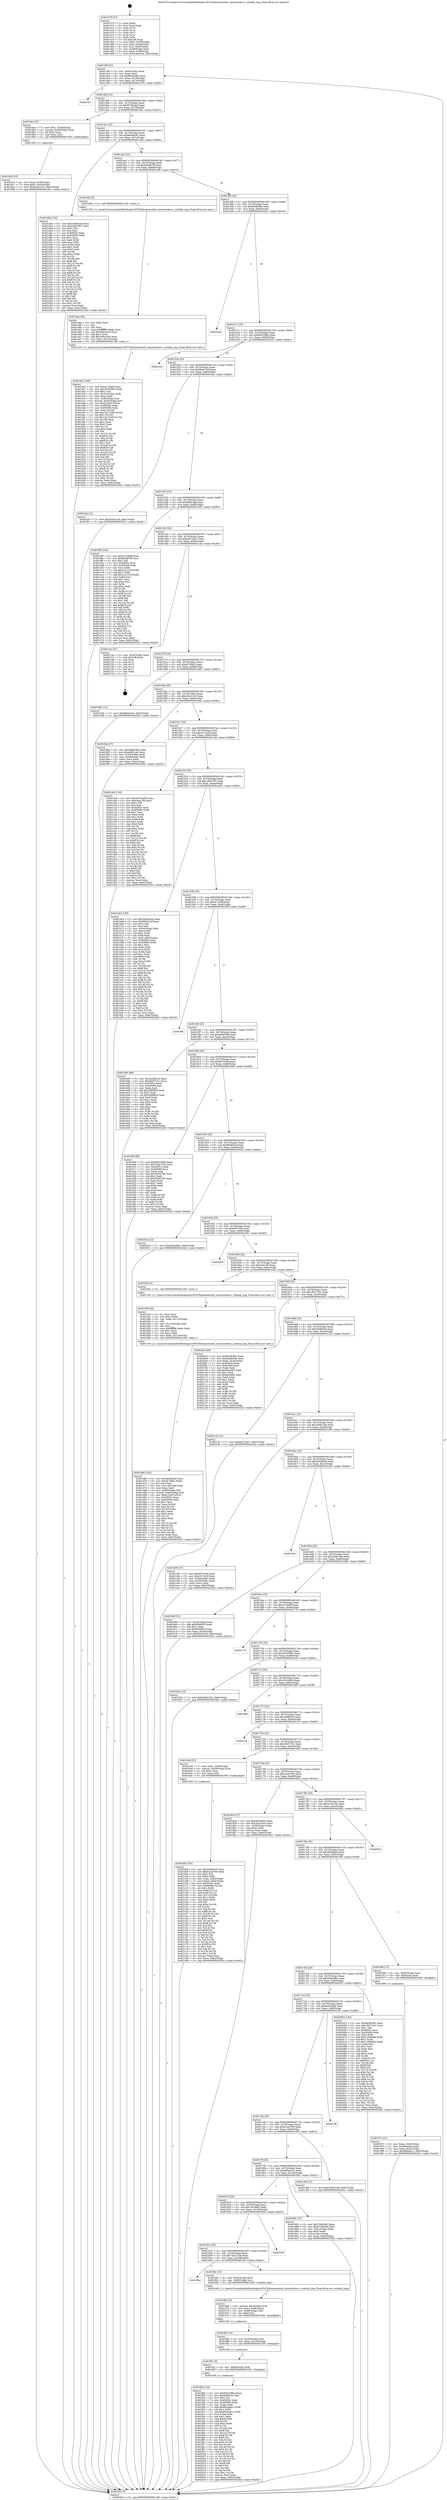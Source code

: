 digraph "0x401470" {
  label = "0x401470 (/mnt/c/Users/mathe/Desktop/tcc/POCII/binaries/extr_tmuxwindow.c_winlink_cmp_Final-ollvm.out::main(0))"
  labelloc = "t"
  node[shape=record]

  Entry [label="",width=0.3,height=0.3,shape=circle,fillcolor=black,style=filled]
  "0x40149f" [label="{
     0x40149f [23]\l
     | [instrs]\l
     &nbsp;&nbsp;0x40149f \<+3\>: mov -0x6c(%rbp),%eax\l
     &nbsp;&nbsp;0x4014a2 \<+2\>: mov %eax,%ecx\l
     &nbsp;&nbsp;0x4014a4 \<+6\>: sub $0x84e5298c,%ecx\l
     &nbsp;&nbsp;0x4014aa \<+3\>: mov %eax,-0x70(%rbp)\l
     &nbsp;&nbsp;0x4014ad \<+3\>: mov %ecx,-0x74(%rbp)\l
     &nbsp;&nbsp;0x4014b0 \<+6\>: je 0000000000402163 \<main+0xcf3\>\l
  }"]
  "0x402163" [label="{
     0x402163\l
  }", style=dashed]
  "0x4014b6" [label="{
     0x4014b6 [22]\l
     | [instrs]\l
     &nbsp;&nbsp;0x4014b6 \<+5\>: jmp 00000000004014bb \<main+0x4b\>\l
     &nbsp;&nbsp;0x4014bb \<+3\>: mov -0x70(%rbp),%eax\l
     &nbsp;&nbsp;0x4014be \<+5\>: sub $0x8738acbd,%eax\l
     &nbsp;&nbsp;0x4014c3 \<+3\>: mov %eax,-0x78(%rbp)\l
     &nbsp;&nbsp;0x4014c6 \<+6\>: je 00000000004019ac \<main+0x53c\>\l
  }"]
  Exit [label="",width=0.3,height=0.3,shape=circle,fillcolor=black,style=filled,peripheries=2]
  "0x4019ac" [label="{
     0x4019ac [23]\l
     | [instrs]\l
     &nbsp;&nbsp;0x4019ac \<+7\>: movl $0x1,-0x48(%rbp)\l
     &nbsp;&nbsp;0x4019b3 \<+4\>: movslq -0x48(%rbp),%rax\l
     &nbsp;&nbsp;0x4019b7 \<+4\>: shl $0x2,%rax\l
     &nbsp;&nbsp;0x4019bb \<+3\>: mov %rax,%rdi\l
     &nbsp;&nbsp;0x4019be \<+5\>: call 0000000000401050 \<malloc@plt\>\l
     | [calls]\l
     &nbsp;&nbsp;0x401050 \{1\} (unknown)\l
  }"]
  "0x4014cc" [label="{
     0x4014cc [22]\l
     | [instrs]\l
     &nbsp;&nbsp;0x4014cc \<+5\>: jmp 00000000004014d1 \<main+0x61\>\l
     &nbsp;&nbsp;0x4014d1 \<+3\>: mov -0x70(%rbp),%eax\l
     &nbsp;&nbsp;0x4014d4 \<+5\>: sub $0x8bd4e54c,%eax\l
     &nbsp;&nbsp;0x4014d9 \<+3\>: mov %eax,-0x7c(%rbp)\l
     &nbsp;&nbsp;0x4014dc \<+6\>: je 0000000000401dde \<main+0x96e\>\l
  }"]
  "0x401f9a" [label="{
     0x401f9a [144]\l
     | [instrs]\l
     &nbsp;&nbsp;0x401f9a \<+5\>: mov $0x90a2386a,%eax\l
     &nbsp;&nbsp;0x401f9f \<+5\>: mov $0xfb9df1b2,%esi\l
     &nbsp;&nbsp;0x401fa4 \<+2\>: mov $0x1,%cl\l
     &nbsp;&nbsp;0x401fa6 \<+7\>: mov 0x40505c,%edx\l
     &nbsp;&nbsp;0x401fad \<+8\>: mov 0x405060,%r8d\l
     &nbsp;&nbsp;0x401fb5 \<+3\>: mov %edx,%r9d\l
     &nbsp;&nbsp;0x401fb8 \<+7\>: add $0x85e5e8cc,%r9d\l
     &nbsp;&nbsp;0x401fbf \<+4\>: sub $0x1,%r9d\l
     &nbsp;&nbsp;0x401fc3 \<+7\>: sub $0x85e5e8cc,%r9d\l
     &nbsp;&nbsp;0x401fca \<+4\>: imul %r9d,%edx\l
     &nbsp;&nbsp;0x401fce \<+3\>: and $0x1,%edx\l
     &nbsp;&nbsp;0x401fd1 \<+3\>: cmp $0x0,%edx\l
     &nbsp;&nbsp;0x401fd4 \<+4\>: sete %r10b\l
     &nbsp;&nbsp;0x401fd8 \<+4\>: cmp $0xa,%r8d\l
     &nbsp;&nbsp;0x401fdc \<+4\>: setl %r11b\l
     &nbsp;&nbsp;0x401fe0 \<+3\>: mov %r10b,%bl\l
     &nbsp;&nbsp;0x401fe3 \<+3\>: xor $0xff,%bl\l
     &nbsp;&nbsp;0x401fe6 \<+3\>: mov %r11b,%r14b\l
     &nbsp;&nbsp;0x401fe9 \<+4\>: xor $0xff,%r14b\l
     &nbsp;&nbsp;0x401fed \<+3\>: xor $0x0,%cl\l
     &nbsp;&nbsp;0x401ff0 \<+3\>: mov %bl,%r15b\l
     &nbsp;&nbsp;0x401ff3 \<+4\>: and $0x0,%r15b\l
     &nbsp;&nbsp;0x401ff7 \<+3\>: and %cl,%r10b\l
     &nbsp;&nbsp;0x401ffa \<+3\>: mov %r14b,%r12b\l
     &nbsp;&nbsp;0x401ffd \<+4\>: and $0x0,%r12b\l
     &nbsp;&nbsp;0x402001 \<+3\>: and %cl,%r11b\l
     &nbsp;&nbsp;0x402004 \<+3\>: or %r10b,%r15b\l
     &nbsp;&nbsp;0x402007 \<+3\>: or %r11b,%r12b\l
     &nbsp;&nbsp;0x40200a \<+3\>: xor %r12b,%r15b\l
     &nbsp;&nbsp;0x40200d \<+3\>: or %r14b,%bl\l
     &nbsp;&nbsp;0x402010 \<+3\>: xor $0xff,%bl\l
     &nbsp;&nbsp;0x402013 \<+3\>: or $0x0,%cl\l
     &nbsp;&nbsp;0x402016 \<+2\>: and %cl,%bl\l
     &nbsp;&nbsp;0x402018 \<+3\>: or %bl,%r15b\l
     &nbsp;&nbsp;0x40201b \<+4\>: test $0x1,%r15b\l
     &nbsp;&nbsp;0x40201f \<+3\>: cmovne %esi,%eax\l
     &nbsp;&nbsp;0x402022 \<+3\>: mov %eax,-0x6c(%rbp)\l
     &nbsp;&nbsp;0x402025 \<+5\>: jmp 00000000004022b2 \<main+0xe42\>\l
  }"]
  "0x401dde" [label="{
     0x401dde [134]\l
     | [instrs]\l
     &nbsp;&nbsp;0x401dde \<+5\>: mov $0x2a004e3d,%eax\l
     &nbsp;&nbsp;0x401de3 \<+5\>: mov $0xccbb7367,%ecx\l
     &nbsp;&nbsp;0x401de8 \<+2\>: mov $0x1,%dl\l
     &nbsp;&nbsp;0x401dea \<+2\>: xor %esi,%esi\l
     &nbsp;&nbsp;0x401dec \<+7\>: mov 0x40505c,%edi\l
     &nbsp;&nbsp;0x401df3 \<+8\>: mov 0x405060,%r8d\l
     &nbsp;&nbsp;0x401dfb \<+3\>: sub $0x1,%esi\l
     &nbsp;&nbsp;0x401dfe \<+3\>: mov %edi,%r9d\l
     &nbsp;&nbsp;0x401e01 \<+3\>: add %esi,%r9d\l
     &nbsp;&nbsp;0x401e04 \<+4\>: imul %r9d,%edi\l
     &nbsp;&nbsp;0x401e08 \<+3\>: and $0x1,%edi\l
     &nbsp;&nbsp;0x401e0b \<+3\>: cmp $0x0,%edi\l
     &nbsp;&nbsp;0x401e0e \<+4\>: sete %r10b\l
     &nbsp;&nbsp;0x401e12 \<+4\>: cmp $0xa,%r8d\l
     &nbsp;&nbsp;0x401e16 \<+4\>: setl %r11b\l
     &nbsp;&nbsp;0x401e1a \<+3\>: mov %r10b,%bl\l
     &nbsp;&nbsp;0x401e1d \<+3\>: xor $0xff,%bl\l
     &nbsp;&nbsp;0x401e20 \<+3\>: mov %r11b,%r14b\l
     &nbsp;&nbsp;0x401e23 \<+4\>: xor $0xff,%r14b\l
     &nbsp;&nbsp;0x401e27 \<+3\>: xor $0x1,%dl\l
     &nbsp;&nbsp;0x401e2a \<+3\>: mov %bl,%r15b\l
     &nbsp;&nbsp;0x401e2d \<+4\>: and $0xff,%r15b\l
     &nbsp;&nbsp;0x401e31 \<+3\>: and %dl,%r10b\l
     &nbsp;&nbsp;0x401e34 \<+3\>: mov %r14b,%r12b\l
     &nbsp;&nbsp;0x401e37 \<+4\>: and $0xff,%r12b\l
     &nbsp;&nbsp;0x401e3b \<+3\>: and %dl,%r11b\l
     &nbsp;&nbsp;0x401e3e \<+3\>: or %r10b,%r15b\l
     &nbsp;&nbsp;0x401e41 \<+3\>: or %r11b,%r12b\l
     &nbsp;&nbsp;0x401e44 \<+3\>: xor %r12b,%r15b\l
     &nbsp;&nbsp;0x401e47 \<+3\>: or %r14b,%bl\l
     &nbsp;&nbsp;0x401e4a \<+3\>: xor $0xff,%bl\l
     &nbsp;&nbsp;0x401e4d \<+3\>: or $0x1,%dl\l
     &nbsp;&nbsp;0x401e50 \<+2\>: and %dl,%bl\l
     &nbsp;&nbsp;0x401e52 \<+3\>: or %bl,%r15b\l
     &nbsp;&nbsp;0x401e55 \<+4\>: test $0x1,%r15b\l
     &nbsp;&nbsp;0x401e59 \<+3\>: cmovne %ecx,%eax\l
     &nbsp;&nbsp;0x401e5c \<+3\>: mov %eax,-0x6c(%rbp)\l
     &nbsp;&nbsp;0x401e5f \<+5\>: jmp 00000000004022b2 \<main+0xe42\>\l
  }"]
  "0x4014e2" [label="{
     0x4014e2 [22]\l
     | [instrs]\l
     &nbsp;&nbsp;0x4014e2 \<+5\>: jmp 00000000004014e7 \<main+0x77\>\l
     &nbsp;&nbsp;0x4014e7 \<+3\>: mov -0x70(%rbp),%eax\l
     &nbsp;&nbsp;0x4014ea \<+5\>: sub $0x8c0d67ff,%eax\l
     &nbsp;&nbsp;0x4014ef \<+3\>: mov %eax,-0x80(%rbp)\l
     &nbsp;&nbsp;0x4014f2 \<+6\>: je 0000000000401a85 \<main+0x615\>\l
  }"]
  "0x401f91" [label="{
     0x401f91 [9]\l
     | [instrs]\l
     &nbsp;&nbsp;0x401f91 \<+4\>: mov -0x60(%rbp),%rdi\l
     &nbsp;&nbsp;0x401f95 \<+5\>: call 0000000000401030 \<free@plt\>\l
     | [calls]\l
     &nbsp;&nbsp;0x401030 \{1\} (unknown)\l
  }"]
  "0x401a85" [label="{
     0x401a85 [5]\l
     | [instrs]\l
     &nbsp;&nbsp;0x401a85 \<+5\>: call 0000000000401160 \<next_i\>\l
     | [calls]\l
     &nbsp;&nbsp;0x401160 \{1\} (/mnt/c/Users/mathe/Desktop/tcc/POCII/binaries/extr_tmuxwindow.c_winlink_cmp_Final-ollvm.out::next_i)\l
  }"]
  "0x4014f8" [label="{
     0x4014f8 [25]\l
     | [instrs]\l
     &nbsp;&nbsp;0x4014f8 \<+5\>: jmp 00000000004014fd \<main+0x8d\>\l
     &nbsp;&nbsp;0x4014fd \<+3\>: mov -0x70(%rbp),%eax\l
     &nbsp;&nbsp;0x401500 \<+5\>: sub $0x8e58c98c,%eax\l
     &nbsp;&nbsp;0x401505 \<+6\>: mov %eax,-0x84(%rbp)\l
     &nbsp;&nbsp;0x40150b \<+6\>: je 00000000004022a4 \<main+0xe34\>\l
  }"]
  "0x401f82" [label="{
     0x401f82 [15]\l
     | [instrs]\l
     &nbsp;&nbsp;0x401f82 \<+4\>: mov -0x50(%rbp),%rdi\l
     &nbsp;&nbsp;0x401f86 \<+6\>: mov %eax,-0x118(%rbp)\l
     &nbsp;&nbsp;0x401f8c \<+5\>: call 0000000000401030 \<free@plt\>\l
     | [calls]\l
     &nbsp;&nbsp;0x401030 \{1\} (unknown)\l
  }"]
  "0x4022a4" [label="{
     0x4022a4\l
  }", style=dashed]
  "0x401511" [label="{
     0x401511 [25]\l
     | [instrs]\l
     &nbsp;&nbsp;0x401511 \<+5\>: jmp 0000000000401516 \<main+0xa6\>\l
     &nbsp;&nbsp;0x401516 \<+3\>: mov -0x70(%rbp),%eax\l
     &nbsp;&nbsp;0x401519 \<+5\>: sub $0x90a2386a,%eax\l
     &nbsp;&nbsp;0x40151e \<+6\>: mov %eax,-0x88(%rbp)\l
     &nbsp;&nbsp;0x401524 \<+6\>: je 000000000040225c \<main+0xdec\>\l
  }"]
  "0x401f6b" [label="{
     0x401f6b [23]\l
     | [instrs]\l
     &nbsp;&nbsp;0x401f6b \<+10\>: movabs $0x4030b6,%rdi\l
     &nbsp;&nbsp;0x401f75 \<+3\>: mov %eax,-0x68(%rbp)\l
     &nbsp;&nbsp;0x401f78 \<+3\>: mov -0x68(%rbp),%esi\l
     &nbsp;&nbsp;0x401f7b \<+2\>: mov $0x0,%al\l
     &nbsp;&nbsp;0x401f7d \<+5\>: call 0000000000401040 \<printf@plt\>\l
     | [calls]\l
     &nbsp;&nbsp;0x401040 \{1\} (unknown)\l
  }"]
  "0x40225c" [label="{
     0x40225c\l
  }", style=dashed]
  "0x40152a" [label="{
     0x40152a [25]\l
     | [instrs]\l
     &nbsp;&nbsp;0x40152a \<+5\>: jmp 000000000040152f \<main+0xbf\>\l
     &nbsp;&nbsp;0x40152f \<+3\>: mov -0x70(%rbp),%eax\l
     &nbsp;&nbsp;0x401532 \<+5\>: sub $0x98e67dcf,%eax\l
     &nbsp;&nbsp;0x401537 \<+6\>: mov %eax,-0x8c(%rbp)\l
     &nbsp;&nbsp;0x40153d \<+6\>: je 0000000000401efa \<main+0xa8a\>\l
  }"]
  "0x40184a" [label="{
     0x40184a\l
  }", style=dashed]
  "0x401efa" [label="{
     0x401efa [12]\l
     | [instrs]\l
     &nbsp;&nbsp;0x401efa \<+7\>: movl $0x263b21e6,-0x6c(%rbp)\l
     &nbsp;&nbsp;0x401f01 \<+5\>: jmp 00000000004022b2 \<main+0xe42\>\l
  }"]
  "0x401543" [label="{
     0x401543 [25]\l
     | [instrs]\l
     &nbsp;&nbsp;0x401543 \<+5\>: jmp 0000000000401548 \<main+0xd8\>\l
     &nbsp;&nbsp;0x401548 \<+3\>: mov -0x70(%rbp),%eax\l
     &nbsp;&nbsp;0x40154b \<+5\>: sub $0xab8f1cab,%eax\l
     &nbsp;&nbsp;0x401550 \<+6\>: mov %eax,-0x90(%rbp)\l
     &nbsp;&nbsp;0x401556 \<+6\>: je 00000000004019f5 \<main+0x585\>\l
  }"]
  "0x401f5e" [label="{
     0x401f5e [13]\l
     | [instrs]\l
     &nbsp;&nbsp;0x401f5e \<+4\>: mov -0x50(%rbp),%rdi\l
     &nbsp;&nbsp;0x401f62 \<+4\>: mov -0x60(%rbp),%rsi\l
     &nbsp;&nbsp;0x401f66 \<+5\>: call 0000000000401440 \<winlink_cmp\>\l
     | [calls]\l
     &nbsp;&nbsp;0x401440 \{1\} (/mnt/c/Users/mathe/Desktop/tcc/POCII/binaries/extr_tmuxwindow.c_winlink_cmp_Final-ollvm.out::winlink_cmp)\l
  }"]
  "0x4019f5" [label="{
     0x4019f5 [144]\l
     | [instrs]\l
     &nbsp;&nbsp;0x4019f5 \<+5\>: mov $0x2a72fe9f,%eax\l
     &nbsp;&nbsp;0x4019fa \<+5\>: mov $0x8c0d67ff,%ecx\l
     &nbsp;&nbsp;0x4019ff \<+2\>: mov $0x1,%dl\l
     &nbsp;&nbsp;0x401a01 \<+7\>: mov 0x40505c,%esi\l
     &nbsp;&nbsp;0x401a08 \<+7\>: mov 0x405060,%edi\l
     &nbsp;&nbsp;0x401a0f \<+3\>: mov %esi,%r8d\l
     &nbsp;&nbsp;0x401a12 \<+7\>: sub $0x2c21210f,%r8d\l
     &nbsp;&nbsp;0x401a19 \<+4\>: sub $0x1,%r8d\l
     &nbsp;&nbsp;0x401a1d \<+7\>: add $0x2c21210f,%r8d\l
     &nbsp;&nbsp;0x401a24 \<+4\>: imul %r8d,%esi\l
     &nbsp;&nbsp;0x401a28 \<+3\>: and $0x1,%esi\l
     &nbsp;&nbsp;0x401a2b \<+3\>: cmp $0x0,%esi\l
     &nbsp;&nbsp;0x401a2e \<+4\>: sete %r9b\l
     &nbsp;&nbsp;0x401a32 \<+3\>: cmp $0xa,%edi\l
     &nbsp;&nbsp;0x401a35 \<+4\>: setl %r10b\l
     &nbsp;&nbsp;0x401a39 \<+3\>: mov %r9b,%r11b\l
     &nbsp;&nbsp;0x401a3c \<+4\>: xor $0xff,%r11b\l
     &nbsp;&nbsp;0x401a40 \<+3\>: mov %r10b,%bl\l
     &nbsp;&nbsp;0x401a43 \<+3\>: xor $0xff,%bl\l
     &nbsp;&nbsp;0x401a46 \<+3\>: xor $0x1,%dl\l
     &nbsp;&nbsp;0x401a49 \<+3\>: mov %r11b,%r14b\l
     &nbsp;&nbsp;0x401a4c \<+4\>: and $0xff,%r14b\l
     &nbsp;&nbsp;0x401a50 \<+3\>: and %dl,%r9b\l
     &nbsp;&nbsp;0x401a53 \<+3\>: mov %bl,%r15b\l
     &nbsp;&nbsp;0x401a56 \<+4\>: and $0xff,%r15b\l
     &nbsp;&nbsp;0x401a5a \<+3\>: and %dl,%r10b\l
     &nbsp;&nbsp;0x401a5d \<+3\>: or %r9b,%r14b\l
     &nbsp;&nbsp;0x401a60 \<+3\>: or %r10b,%r15b\l
     &nbsp;&nbsp;0x401a63 \<+3\>: xor %r15b,%r14b\l
     &nbsp;&nbsp;0x401a66 \<+3\>: or %bl,%r11b\l
     &nbsp;&nbsp;0x401a69 \<+4\>: xor $0xff,%r11b\l
     &nbsp;&nbsp;0x401a6d \<+3\>: or $0x1,%dl\l
     &nbsp;&nbsp;0x401a70 \<+3\>: and %dl,%r11b\l
     &nbsp;&nbsp;0x401a73 \<+3\>: or %r11b,%r14b\l
     &nbsp;&nbsp;0x401a76 \<+4\>: test $0x1,%r14b\l
     &nbsp;&nbsp;0x401a7a \<+3\>: cmovne %ecx,%eax\l
     &nbsp;&nbsp;0x401a7d \<+3\>: mov %eax,-0x6c(%rbp)\l
     &nbsp;&nbsp;0x401a80 \<+5\>: jmp 00000000004022b2 \<main+0xe42\>\l
  }"]
  "0x40155c" [label="{
     0x40155c [25]\l
     | [instrs]\l
     &nbsp;&nbsp;0x40155c \<+5\>: jmp 0000000000401561 \<main+0xf1\>\l
     &nbsp;&nbsp;0x401561 \<+3\>: mov -0x70(%rbp),%eax\l
     &nbsp;&nbsp;0x401564 \<+5\>: sub $0xae572ae7,%eax\l
     &nbsp;&nbsp;0x401569 \<+6\>: mov %eax,-0x94(%rbp)\l
     &nbsp;&nbsp;0x40156f \<+6\>: je 000000000040214e \<main+0xcde\>\l
  }"]
  "0x401831" [label="{
     0x401831 [25]\l
     | [instrs]\l
     &nbsp;&nbsp;0x401831 \<+5\>: jmp 0000000000401836 \<main+0x3c6\>\l
     &nbsp;&nbsp;0x401836 \<+3\>: mov -0x70(%rbp),%eax\l
     &nbsp;&nbsp;0x401839 \<+5\>: sub $0x72bc723b,%eax\l
     &nbsp;&nbsp;0x40183e \<+6\>: mov %eax,-0x108(%rbp)\l
     &nbsp;&nbsp;0x401844 \<+6\>: je 0000000000401f5e \<main+0xaee\>\l
  }"]
  "0x40214e" [label="{
     0x40214e [21]\l
     | [instrs]\l
     &nbsp;&nbsp;0x40214e \<+3\>: mov -0x34(%rbp),%eax\l
     &nbsp;&nbsp;0x402151 \<+7\>: add $0x108,%rsp\l
     &nbsp;&nbsp;0x402158 \<+1\>: pop %rbx\l
     &nbsp;&nbsp;0x402159 \<+2\>: pop %r12\l
     &nbsp;&nbsp;0x40215b \<+2\>: pop %r13\l
     &nbsp;&nbsp;0x40215d \<+2\>: pop %r14\l
     &nbsp;&nbsp;0x40215f \<+2\>: pop %r15\l
     &nbsp;&nbsp;0x402161 \<+1\>: pop %rbp\l
     &nbsp;&nbsp;0x402162 \<+1\>: ret\l
  }"]
  "0x401575" [label="{
     0x401575 [25]\l
     | [instrs]\l
     &nbsp;&nbsp;0x401575 \<+5\>: jmp 000000000040157a \<main+0x10a\>\l
     &nbsp;&nbsp;0x40157a \<+3\>: mov -0x70(%rbp),%eax\l
     &nbsp;&nbsp;0x40157d \<+5\>: sub $0xaf13f4bc,%eax\l
     &nbsp;&nbsp;0x401582 \<+6\>: mov %eax,-0x98(%rbp)\l
     &nbsp;&nbsp;0x401588 \<+6\>: je 0000000000401dd2 \<main+0x962\>\l
  }"]
  "0x402036" [label="{
     0x402036\l
  }", style=dashed]
  "0x401dd2" [label="{
     0x401dd2 [12]\l
     | [instrs]\l
     &nbsp;&nbsp;0x401dd2 \<+7\>: movl $0x8bd4e54c,-0x6c(%rbp)\l
     &nbsp;&nbsp;0x401dd9 \<+5\>: jmp 00000000004022b2 \<main+0xe42\>\l
  }"]
  "0x40158e" [label="{
     0x40158e [25]\l
     | [instrs]\l
     &nbsp;&nbsp;0x40158e \<+5\>: jmp 0000000000401593 \<main+0x123\>\l
     &nbsp;&nbsp;0x401593 \<+3\>: mov -0x70(%rbp),%eax\l
     &nbsp;&nbsp;0x401596 \<+5\>: sub $0xb3bc51e3,%eax\l
     &nbsp;&nbsp;0x40159b \<+6\>: mov %eax,-0x9c(%rbp)\l
     &nbsp;&nbsp;0x4015a1 \<+6\>: je 00000000004019da \<main+0x56a\>\l
  }"]
  "0x401d6b" [label="{
     0x401d6b [103]\l
     | [instrs]\l
     &nbsp;&nbsp;0x401d6b \<+5\>: mov $0x6a540a58,%ecx\l
     &nbsp;&nbsp;0x401d70 \<+5\>: mov $0xaf13f4bc,%edx\l
     &nbsp;&nbsp;0x401d75 \<+2\>: xor %esi,%esi\l
     &nbsp;&nbsp;0x401d77 \<+6\>: mov -0x114(%rbp),%edi\l
     &nbsp;&nbsp;0x401d7d \<+3\>: imul %eax,%edi\l
     &nbsp;&nbsp;0x401d80 \<+4\>: mov -0x60(%rbp),%r8\l
     &nbsp;&nbsp;0x401d84 \<+4\>: movslq -0x64(%rbp),%r9\l
     &nbsp;&nbsp;0x401d88 \<+4\>: mov %edi,(%r8,%r9,4)\l
     &nbsp;&nbsp;0x401d8c \<+7\>: mov 0x40505c,%eax\l
     &nbsp;&nbsp;0x401d93 \<+7\>: mov 0x405060,%edi\l
     &nbsp;&nbsp;0x401d9a \<+3\>: sub $0x1,%esi\l
     &nbsp;&nbsp;0x401d9d \<+3\>: mov %eax,%r10d\l
     &nbsp;&nbsp;0x401da0 \<+3\>: add %esi,%r10d\l
     &nbsp;&nbsp;0x401da3 \<+4\>: imul %r10d,%eax\l
     &nbsp;&nbsp;0x401da7 \<+3\>: and $0x1,%eax\l
     &nbsp;&nbsp;0x401daa \<+3\>: cmp $0x0,%eax\l
     &nbsp;&nbsp;0x401dad \<+4\>: sete %r11b\l
     &nbsp;&nbsp;0x401db1 \<+3\>: cmp $0xa,%edi\l
     &nbsp;&nbsp;0x401db4 \<+3\>: setl %bl\l
     &nbsp;&nbsp;0x401db7 \<+3\>: mov %r11b,%r14b\l
     &nbsp;&nbsp;0x401dba \<+3\>: and %bl,%r14b\l
     &nbsp;&nbsp;0x401dbd \<+3\>: xor %bl,%r11b\l
     &nbsp;&nbsp;0x401dc0 \<+3\>: or %r11b,%r14b\l
     &nbsp;&nbsp;0x401dc3 \<+4\>: test $0x1,%r14b\l
     &nbsp;&nbsp;0x401dc7 \<+3\>: cmovne %edx,%ecx\l
     &nbsp;&nbsp;0x401dca \<+3\>: mov %ecx,-0x6c(%rbp)\l
     &nbsp;&nbsp;0x401dcd \<+5\>: jmp 00000000004022b2 \<main+0xe42\>\l
  }"]
  "0x4019da" [label="{
     0x4019da [27]\l
     | [instrs]\l
     &nbsp;&nbsp;0x4019da \<+5\>: mov $0xfab6938d,%eax\l
     &nbsp;&nbsp;0x4019df \<+5\>: mov $0xab8f1cab,%ecx\l
     &nbsp;&nbsp;0x4019e4 \<+3\>: mov -0x54(%rbp),%edx\l
     &nbsp;&nbsp;0x4019e7 \<+3\>: cmp -0x48(%rbp),%edx\l
     &nbsp;&nbsp;0x4019ea \<+3\>: cmovl %ecx,%eax\l
     &nbsp;&nbsp;0x4019ed \<+3\>: mov %eax,-0x6c(%rbp)\l
     &nbsp;&nbsp;0x4019f0 \<+5\>: jmp 00000000004022b2 \<main+0xe42\>\l
  }"]
  "0x4015a7" [label="{
     0x4015a7 [25]\l
     | [instrs]\l
     &nbsp;&nbsp;0x4015a7 \<+5\>: jmp 00000000004015ac \<main+0x13c\>\l
     &nbsp;&nbsp;0x4015ac \<+3\>: mov -0x70(%rbp),%eax\l
     &nbsp;&nbsp;0x4015af \<+5\>: sub $0xc017a22f,%eax\l
     &nbsp;&nbsp;0x4015b4 \<+6\>: mov %eax,-0xa0(%rbp)\l
     &nbsp;&nbsp;0x4015ba \<+6\>: je 0000000000401cb4 \<main+0x844\>\l
  }"]
  "0x401d3f" [label="{
     0x401d3f [44]\l
     | [instrs]\l
     &nbsp;&nbsp;0x401d3f \<+2\>: xor %ecx,%ecx\l
     &nbsp;&nbsp;0x401d41 \<+5\>: mov $0x2,%edx\l
     &nbsp;&nbsp;0x401d46 \<+6\>: mov %edx,-0x110(%rbp)\l
     &nbsp;&nbsp;0x401d4c \<+1\>: cltd\l
     &nbsp;&nbsp;0x401d4d \<+6\>: mov -0x110(%rbp),%esi\l
     &nbsp;&nbsp;0x401d53 \<+2\>: idiv %esi\l
     &nbsp;&nbsp;0x401d55 \<+6\>: imul $0xfffffffe,%edx,%edx\l
     &nbsp;&nbsp;0x401d5b \<+3\>: sub $0x1,%ecx\l
     &nbsp;&nbsp;0x401d5e \<+2\>: sub %ecx,%edx\l
     &nbsp;&nbsp;0x401d60 \<+6\>: mov %edx,-0x114(%rbp)\l
     &nbsp;&nbsp;0x401d66 \<+5\>: call 0000000000401160 \<next_i\>\l
     | [calls]\l
     &nbsp;&nbsp;0x401160 \{1\} (/mnt/c/Users/mathe/Desktop/tcc/POCII/binaries/extr_tmuxwindow.c_winlink_cmp_Final-ollvm.out::next_i)\l
  }"]
  "0x401cb4" [label="{
     0x401cb4 [134]\l
     | [instrs]\l
     &nbsp;&nbsp;0x401cb4 \<+5\>: mov $0x6a540a58,%eax\l
     &nbsp;&nbsp;0x401cb9 \<+5\>: mov $0xc4aa10b,%ecx\l
     &nbsp;&nbsp;0x401cbe \<+2\>: mov $0x1,%dl\l
     &nbsp;&nbsp;0x401cc0 \<+2\>: xor %esi,%esi\l
     &nbsp;&nbsp;0x401cc2 \<+7\>: mov 0x40505c,%edi\l
     &nbsp;&nbsp;0x401cc9 \<+8\>: mov 0x405060,%r8d\l
     &nbsp;&nbsp;0x401cd1 \<+3\>: sub $0x1,%esi\l
     &nbsp;&nbsp;0x401cd4 \<+3\>: mov %edi,%r9d\l
     &nbsp;&nbsp;0x401cd7 \<+3\>: add %esi,%r9d\l
     &nbsp;&nbsp;0x401cda \<+4\>: imul %r9d,%edi\l
     &nbsp;&nbsp;0x401cde \<+3\>: and $0x1,%edi\l
     &nbsp;&nbsp;0x401ce1 \<+3\>: cmp $0x0,%edi\l
     &nbsp;&nbsp;0x401ce4 \<+4\>: sete %r10b\l
     &nbsp;&nbsp;0x401ce8 \<+4\>: cmp $0xa,%r8d\l
     &nbsp;&nbsp;0x401cec \<+4\>: setl %r11b\l
     &nbsp;&nbsp;0x401cf0 \<+3\>: mov %r10b,%bl\l
     &nbsp;&nbsp;0x401cf3 \<+3\>: xor $0xff,%bl\l
     &nbsp;&nbsp;0x401cf6 \<+3\>: mov %r11b,%r14b\l
     &nbsp;&nbsp;0x401cf9 \<+4\>: xor $0xff,%r14b\l
     &nbsp;&nbsp;0x401cfd \<+3\>: xor $0x0,%dl\l
     &nbsp;&nbsp;0x401d00 \<+3\>: mov %bl,%r15b\l
     &nbsp;&nbsp;0x401d03 \<+4\>: and $0x0,%r15b\l
     &nbsp;&nbsp;0x401d07 \<+3\>: and %dl,%r10b\l
     &nbsp;&nbsp;0x401d0a \<+3\>: mov %r14b,%r12b\l
     &nbsp;&nbsp;0x401d0d \<+4\>: and $0x0,%r12b\l
     &nbsp;&nbsp;0x401d11 \<+3\>: and %dl,%r11b\l
     &nbsp;&nbsp;0x401d14 \<+3\>: or %r10b,%r15b\l
     &nbsp;&nbsp;0x401d17 \<+3\>: or %r11b,%r12b\l
     &nbsp;&nbsp;0x401d1a \<+3\>: xor %r12b,%r15b\l
     &nbsp;&nbsp;0x401d1d \<+3\>: or %r14b,%bl\l
     &nbsp;&nbsp;0x401d20 \<+3\>: xor $0xff,%bl\l
     &nbsp;&nbsp;0x401d23 \<+3\>: or $0x0,%dl\l
     &nbsp;&nbsp;0x401d26 \<+2\>: and %dl,%bl\l
     &nbsp;&nbsp;0x401d28 \<+3\>: or %bl,%r15b\l
     &nbsp;&nbsp;0x401d2b \<+4\>: test $0x1,%r15b\l
     &nbsp;&nbsp;0x401d2f \<+3\>: cmovne %ecx,%eax\l
     &nbsp;&nbsp;0x401d32 \<+3\>: mov %eax,-0x6c(%rbp)\l
     &nbsp;&nbsp;0x401d35 \<+5\>: jmp 00000000004022b2 \<main+0xe42\>\l
  }"]
  "0x4015c0" [label="{
     0x4015c0 [25]\l
     | [instrs]\l
     &nbsp;&nbsp;0x4015c0 \<+5\>: jmp 00000000004015c5 \<main+0x155\>\l
     &nbsp;&nbsp;0x4015c5 \<+3\>: mov -0x70(%rbp),%eax\l
     &nbsp;&nbsp;0x4015c8 \<+5\>: sub $0xccbb7367,%eax\l
     &nbsp;&nbsp;0x4015cd \<+6\>: mov %eax,-0xa4(%rbp)\l
     &nbsp;&nbsp;0x4015d3 \<+6\>: je 0000000000401e64 \<main+0x9f4\>\l
  }"]
  "0x401bf4" [label="{
     0x401bf4 [153]\l
     | [instrs]\l
     &nbsp;&nbsp;0x401bf4 \<+5\>: mov $0x3a0862c5,%ecx\l
     &nbsp;&nbsp;0x401bf9 \<+5\>: mov $0x6c2ad769,%edx\l
     &nbsp;&nbsp;0x401bfe \<+3\>: mov $0x1,%sil\l
     &nbsp;&nbsp;0x401c01 \<+3\>: xor %r8d,%r8d\l
     &nbsp;&nbsp;0x401c04 \<+4\>: mov %rax,-0x60(%rbp)\l
     &nbsp;&nbsp;0x401c08 \<+7\>: movl $0x0,-0x64(%rbp)\l
     &nbsp;&nbsp;0x401c0f \<+8\>: mov 0x40505c,%r9d\l
     &nbsp;&nbsp;0x401c17 \<+8\>: mov 0x405060,%r10d\l
     &nbsp;&nbsp;0x401c1f \<+4\>: sub $0x1,%r8d\l
     &nbsp;&nbsp;0x401c23 \<+3\>: mov %r9d,%r11d\l
     &nbsp;&nbsp;0x401c26 \<+3\>: add %r8d,%r11d\l
     &nbsp;&nbsp;0x401c29 \<+4\>: imul %r11d,%r9d\l
     &nbsp;&nbsp;0x401c2d \<+4\>: and $0x1,%r9d\l
     &nbsp;&nbsp;0x401c31 \<+4\>: cmp $0x0,%r9d\l
     &nbsp;&nbsp;0x401c35 \<+3\>: sete %bl\l
     &nbsp;&nbsp;0x401c38 \<+4\>: cmp $0xa,%r10d\l
     &nbsp;&nbsp;0x401c3c \<+4\>: setl %r14b\l
     &nbsp;&nbsp;0x401c40 \<+3\>: mov %bl,%r15b\l
     &nbsp;&nbsp;0x401c43 \<+4\>: xor $0xff,%r15b\l
     &nbsp;&nbsp;0x401c47 \<+3\>: mov %r14b,%r12b\l
     &nbsp;&nbsp;0x401c4a \<+4\>: xor $0xff,%r12b\l
     &nbsp;&nbsp;0x401c4e \<+4\>: xor $0x1,%sil\l
     &nbsp;&nbsp;0x401c52 \<+3\>: mov %r15b,%r13b\l
     &nbsp;&nbsp;0x401c55 \<+4\>: and $0xff,%r13b\l
     &nbsp;&nbsp;0x401c59 \<+3\>: and %sil,%bl\l
     &nbsp;&nbsp;0x401c5c \<+3\>: mov %r12b,%al\l
     &nbsp;&nbsp;0x401c5f \<+2\>: and $0xff,%al\l
     &nbsp;&nbsp;0x401c61 \<+3\>: and %sil,%r14b\l
     &nbsp;&nbsp;0x401c64 \<+3\>: or %bl,%r13b\l
     &nbsp;&nbsp;0x401c67 \<+3\>: or %r14b,%al\l
     &nbsp;&nbsp;0x401c6a \<+3\>: xor %al,%r13b\l
     &nbsp;&nbsp;0x401c6d \<+3\>: or %r12b,%r15b\l
     &nbsp;&nbsp;0x401c70 \<+4\>: xor $0xff,%r15b\l
     &nbsp;&nbsp;0x401c74 \<+4\>: or $0x1,%sil\l
     &nbsp;&nbsp;0x401c78 \<+3\>: and %sil,%r15b\l
     &nbsp;&nbsp;0x401c7b \<+3\>: or %r15b,%r13b\l
     &nbsp;&nbsp;0x401c7e \<+4\>: test $0x1,%r13b\l
     &nbsp;&nbsp;0x401c82 \<+3\>: cmovne %edx,%ecx\l
     &nbsp;&nbsp;0x401c85 \<+3\>: mov %ecx,-0x6c(%rbp)\l
     &nbsp;&nbsp;0x401c88 \<+5\>: jmp 00000000004022b2 \<main+0xe42\>\l
  }"]
  "0x401e64" [label="{
     0x401e64 [150]\l
     | [instrs]\l
     &nbsp;&nbsp;0x401e64 \<+5\>: mov $0x2a004e3d,%eax\l
     &nbsp;&nbsp;0x401e69 \<+5\>: mov $0x98e67dcf,%ecx\l
     &nbsp;&nbsp;0x401e6e \<+2\>: mov $0x1,%dl\l
     &nbsp;&nbsp;0x401e70 \<+2\>: xor %esi,%esi\l
     &nbsp;&nbsp;0x401e72 \<+3\>: mov -0x64(%rbp),%edi\l
     &nbsp;&nbsp;0x401e75 \<+3\>: mov %esi,%r8d\l
     &nbsp;&nbsp;0x401e78 \<+4\>: sub $0x1,%r8d\l
     &nbsp;&nbsp;0x401e7c \<+3\>: sub %r8d,%edi\l
     &nbsp;&nbsp;0x401e7f \<+3\>: mov %edi,-0x64(%rbp)\l
     &nbsp;&nbsp;0x401e82 \<+7\>: mov 0x40505c,%edi\l
     &nbsp;&nbsp;0x401e89 \<+8\>: mov 0x405060,%r8d\l
     &nbsp;&nbsp;0x401e91 \<+3\>: sub $0x1,%esi\l
     &nbsp;&nbsp;0x401e94 \<+3\>: mov %edi,%r9d\l
     &nbsp;&nbsp;0x401e97 \<+3\>: add %esi,%r9d\l
     &nbsp;&nbsp;0x401e9a \<+4\>: imul %r9d,%edi\l
     &nbsp;&nbsp;0x401e9e \<+3\>: and $0x1,%edi\l
     &nbsp;&nbsp;0x401ea1 \<+3\>: cmp $0x0,%edi\l
     &nbsp;&nbsp;0x401ea4 \<+4\>: sete %r10b\l
     &nbsp;&nbsp;0x401ea8 \<+4\>: cmp $0xa,%r8d\l
     &nbsp;&nbsp;0x401eac \<+4\>: setl %r11b\l
     &nbsp;&nbsp;0x401eb0 \<+3\>: mov %r10b,%bl\l
     &nbsp;&nbsp;0x401eb3 \<+3\>: xor $0xff,%bl\l
     &nbsp;&nbsp;0x401eb6 \<+3\>: mov %r11b,%r14b\l
     &nbsp;&nbsp;0x401eb9 \<+4\>: xor $0xff,%r14b\l
     &nbsp;&nbsp;0x401ebd \<+3\>: xor $0x1,%dl\l
     &nbsp;&nbsp;0x401ec0 \<+3\>: mov %bl,%r15b\l
     &nbsp;&nbsp;0x401ec3 \<+4\>: and $0xff,%r15b\l
     &nbsp;&nbsp;0x401ec7 \<+3\>: and %dl,%r10b\l
     &nbsp;&nbsp;0x401eca \<+3\>: mov %r14b,%r12b\l
     &nbsp;&nbsp;0x401ecd \<+4\>: and $0xff,%r12b\l
     &nbsp;&nbsp;0x401ed1 \<+3\>: and %dl,%r11b\l
     &nbsp;&nbsp;0x401ed4 \<+3\>: or %r10b,%r15b\l
     &nbsp;&nbsp;0x401ed7 \<+3\>: or %r11b,%r12b\l
     &nbsp;&nbsp;0x401eda \<+3\>: xor %r12b,%r15b\l
     &nbsp;&nbsp;0x401edd \<+3\>: or %r14b,%bl\l
     &nbsp;&nbsp;0x401ee0 \<+3\>: xor $0xff,%bl\l
     &nbsp;&nbsp;0x401ee3 \<+3\>: or $0x1,%dl\l
     &nbsp;&nbsp;0x401ee6 \<+2\>: and %dl,%bl\l
     &nbsp;&nbsp;0x401ee8 \<+3\>: or %bl,%r15b\l
     &nbsp;&nbsp;0x401eeb \<+4\>: test $0x1,%r15b\l
     &nbsp;&nbsp;0x401eef \<+3\>: cmovne %ecx,%eax\l
     &nbsp;&nbsp;0x401ef2 \<+3\>: mov %eax,-0x6c(%rbp)\l
     &nbsp;&nbsp;0x401ef5 \<+5\>: jmp 00000000004022b2 \<main+0xe42\>\l
  }"]
  "0x4015d9" [label="{
     0x4015d9 [25]\l
     | [instrs]\l
     &nbsp;&nbsp;0x4015d9 \<+5\>: jmp 00000000004015de \<main+0x16e\>\l
     &nbsp;&nbsp;0x4015de \<+3\>: mov -0x70(%rbp),%eax\l
     &nbsp;&nbsp;0x4015e1 \<+5\>: sub $0xcfc7e06f,%eax\l
     &nbsp;&nbsp;0x4015e6 \<+6\>: mov %eax,-0xa8(%rbp)\l
     &nbsp;&nbsp;0x4015ec \<+6\>: je 00000000004018ff \<main+0x48f\>\l
  }"]
  "0x401ab2" [label="{
     0x401ab2 [168]\l
     | [instrs]\l
     &nbsp;&nbsp;0x401ab2 \<+5\>: mov $0x2a72fe9f,%ecx\l
     &nbsp;&nbsp;0x401ab7 \<+5\>: mov $0x30320565,%edx\l
     &nbsp;&nbsp;0x401abc \<+3\>: mov $0x1,%sil\l
     &nbsp;&nbsp;0x401abf \<+6\>: mov -0x10c(%rbp),%edi\l
     &nbsp;&nbsp;0x401ac5 \<+3\>: imul %eax,%edi\l
     &nbsp;&nbsp;0x401ac8 \<+4\>: mov -0x50(%rbp),%r8\l
     &nbsp;&nbsp;0x401acc \<+4\>: movslq -0x54(%rbp),%r9\l
     &nbsp;&nbsp;0x401ad0 \<+4\>: mov %edi,(%r8,%r9,4)\l
     &nbsp;&nbsp;0x401ad4 \<+7\>: mov 0x40505c,%eax\l
     &nbsp;&nbsp;0x401adb \<+7\>: mov 0x405060,%edi\l
     &nbsp;&nbsp;0x401ae2 \<+3\>: mov %eax,%r10d\l
     &nbsp;&nbsp;0x401ae5 \<+7\>: add $0x12a72c68,%r10d\l
     &nbsp;&nbsp;0x401aec \<+4\>: sub $0x1,%r10d\l
     &nbsp;&nbsp;0x401af0 \<+7\>: sub $0x12a72c68,%r10d\l
     &nbsp;&nbsp;0x401af7 \<+4\>: imul %r10d,%eax\l
     &nbsp;&nbsp;0x401afb \<+3\>: and $0x1,%eax\l
     &nbsp;&nbsp;0x401afe \<+3\>: cmp $0x0,%eax\l
     &nbsp;&nbsp;0x401b01 \<+4\>: sete %r11b\l
     &nbsp;&nbsp;0x401b05 \<+3\>: cmp $0xa,%edi\l
     &nbsp;&nbsp;0x401b08 \<+3\>: setl %bl\l
     &nbsp;&nbsp;0x401b0b \<+3\>: mov %r11b,%r14b\l
     &nbsp;&nbsp;0x401b0e \<+4\>: xor $0xff,%r14b\l
     &nbsp;&nbsp;0x401b12 \<+3\>: mov %bl,%r15b\l
     &nbsp;&nbsp;0x401b15 \<+4\>: xor $0xff,%r15b\l
     &nbsp;&nbsp;0x401b19 \<+4\>: xor $0x1,%sil\l
     &nbsp;&nbsp;0x401b1d \<+3\>: mov %r14b,%r12b\l
     &nbsp;&nbsp;0x401b20 \<+4\>: and $0xff,%r12b\l
     &nbsp;&nbsp;0x401b24 \<+3\>: and %sil,%r11b\l
     &nbsp;&nbsp;0x401b27 \<+3\>: mov %r15b,%r13b\l
     &nbsp;&nbsp;0x401b2a \<+4\>: and $0xff,%r13b\l
     &nbsp;&nbsp;0x401b2e \<+3\>: and %sil,%bl\l
     &nbsp;&nbsp;0x401b31 \<+3\>: or %r11b,%r12b\l
     &nbsp;&nbsp;0x401b34 \<+3\>: or %bl,%r13b\l
     &nbsp;&nbsp;0x401b37 \<+3\>: xor %r13b,%r12b\l
     &nbsp;&nbsp;0x401b3a \<+3\>: or %r15b,%r14b\l
     &nbsp;&nbsp;0x401b3d \<+4\>: xor $0xff,%r14b\l
     &nbsp;&nbsp;0x401b41 \<+4\>: or $0x1,%sil\l
     &nbsp;&nbsp;0x401b45 \<+3\>: and %sil,%r14b\l
     &nbsp;&nbsp;0x401b48 \<+3\>: or %r14b,%r12b\l
     &nbsp;&nbsp;0x401b4b \<+4\>: test $0x1,%r12b\l
     &nbsp;&nbsp;0x401b4f \<+3\>: cmovne %edx,%ecx\l
     &nbsp;&nbsp;0x401b52 \<+3\>: mov %ecx,-0x6c(%rbp)\l
     &nbsp;&nbsp;0x401b55 \<+5\>: jmp 00000000004022b2 \<main+0xe42\>\l
  }"]
  "0x4018ff" [label="{
     0x4018ff\l
  }", style=dashed]
  "0x4015f2" [label="{
     0x4015f2 [25]\l
     | [instrs]\l
     &nbsp;&nbsp;0x4015f2 \<+5\>: jmp 00000000004015f7 \<main+0x187\>\l
     &nbsp;&nbsp;0x4015f7 \<+3\>: mov -0x70(%rbp),%eax\l
     &nbsp;&nbsp;0x4015fa \<+5\>: sub $0xfab6938d,%eax\l
     &nbsp;&nbsp;0x4015ff \<+6\>: mov %eax,-0xac(%rbp)\l
     &nbsp;&nbsp;0x401605 \<+6\>: je 0000000000401b85 \<main+0x715\>\l
  }"]
  "0x401a8a" [label="{
     0x401a8a [40]\l
     | [instrs]\l
     &nbsp;&nbsp;0x401a8a \<+5\>: mov $0x2,%ecx\l
     &nbsp;&nbsp;0x401a8f \<+1\>: cltd\l
     &nbsp;&nbsp;0x401a90 \<+2\>: idiv %ecx\l
     &nbsp;&nbsp;0x401a92 \<+6\>: imul $0xfffffffe,%edx,%ecx\l
     &nbsp;&nbsp;0x401a98 \<+6\>: sub $0x440ca236,%ecx\l
     &nbsp;&nbsp;0x401a9e \<+3\>: add $0x1,%ecx\l
     &nbsp;&nbsp;0x401aa1 \<+6\>: add $0x440ca236,%ecx\l
     &nbsp;&nbsp;0x401aa7 \<+6\>: mov %ecx,-0x10c(%rbp)\l
     &nbsp;&nbsp;0x401aad \<+5\>: call 0000000000401160 \<next_i\>\l
     | [calls]\l
     &nbsp;&nbsp;0x401160 \{1\} (/mnt/c/Users/mathe/Desktop/tcc/POCII/binaries/extr_tmuxwindow.c_winlink_cmp_Final-ollvm.out::next_i)\l
  }"]
  "0x401b85" [label="{
     0x401b85 [88]\l
     | [instrs]\l
     &nbsp;&nbsp;0x401b85 \<+5\>: mov $0x3a0862c5,%eax\l
     &nbsp;&nbsp;0x401b8a \<+5\>: mov $0x3b037c51,%ecx\l
     &nbsp;&nbsp;0x401b8f \<+7\>: mov 0x40505c,%edx\l
     &nbsp;&nbsp;0x401b96 \<+7\>: mov 0x405060,%esi\l
     &nbsp;&nbsp;0x401b9d \<+2\>: mov %edx,%edi\l
     &nbsp;&nbsp;0x401b9f \<+6\>: add $0x2d8f9f26,%edi\l
     &nbsp;&nbsp;0x401ba5 \<+3\>: sub $0x1,%edi\l
     &nbsp;&nbsp;0x401ba8 \<+6\>: sub $0x2d8f9f26,%edi\l
     &nbsp;&nbsp;0x401bae \<+3\>: imul %edi,%edx\l
     &nbsp;&nbsp;0x401bb1 \<+3\>: and $0x1,%edx\l
     &nbsp;&nbsp;0x401bb4 \<+3\>: cmp $0x0,%edx\l
     &nbsp;&nbsp;0x401bb7 \<+4\>: sete %r8b\l
     &nbsp;&nbsp;0x401bbb \<+3\>: cmp $0xa,%esi\l
     &nbsp;&nbsp;0x401bbe \<+4\>: setl %r9b\l
     &nbsp;&nbsp;0x401bc2 \<+3\>: mov %r8b,%r10b\l
     &nbsp;&nbsp;0x401bc5 \<+3\>: and %r9b,%r10b\l
     &nbsp;&nbsp;0x401bc8 \<+3\>: xor %r9b,%r8b\l
     &nbsp;&nbsp;0x401bcb \<+3\>: or %r8b,%r10b\l
     &nbsp;&nbsp;0x401bce \<+4\>: test $0x1,%r10b\l
     &nbsp;&nbsp;0x401bd2 \<+3\>: cmovne %ecx,%eax\l
     &nbsp;&nbsp;0x401bd5 \<+3\>: mov %eax,-0x6c(%rbp)\l
     &nbsp;&nbsp;0x401bd8 \<+5\>: jmp 00000000004022b2 \<main+0xe42\>\l
  }"]
  "0x40160b" [label="{
     0x40160b [25]\l
     | [instrs]\l
     &nbsp;&nbsp;0x40160b \<+5\>: jmp 0000000000401610 \<main+0x1a0\>\l
     &nbsp;&nbsp;0x401610 \<+3\>: mov -0x70(%rbp),%eax\l
     &nbsp;&nbsp;0x401613 \<+5\>: sub $0xfaf75c9d,%eax\l
     &nbsp;&nbsp;0x401618 \<+6\>: mov %eax,-0xb0(%rbp)\l
     &nbsp;&nbsp;0x40161e \<+6\>: je 0000000000401f06 \<main+0xa96\>\l
  }"]
  "0x4019c3" [label="{
     0x4019c3 [23]\l
     | [instrs]\l
     &nbsp;&nbsp;0x4019c3 \<+4\>: mov %rax,-0x50(%rbp)\l
     &nbsp;&nbsp;0x4019c7 \<+7\>: movl $0x0,-0x54(%rbp)\l
     &nbsp;&nbsp;0x4019ce \<+7\>: movl $0xb3bc51e3,-0x6c(%rbp)\l
     &nbsp;&nbsp;0x4019d5 \<+5\>: jmp 00000000004022b2 \<main+0xe42\>\l
  }"]
  "0x401f06" [label="{
     0x401f06 [88]\l
     | [instrs]\l
     &nbsp;&nbsp;0x401f06 \<+5\>: mov $0x90a2386a,%eax\l
     &nbsp;&nbsp;0x401f0b \<+5\>: mov $0x72bc723b,%ecx\l
     &nbsp;&nbsp;0x401f10 \<+7\>: mov 0x40505c,%edx\l
     &nbsp;&nbsp;0x401f17 \<+7\>: mov 0x405060,%esi\l
     &nbsp;&nbsp;0x401f1e \<+2\>: mov %edx,%edi\l
     &nbsp;&nbsp;0x401f20 \<+6\>: add $0x3839e782,%edi\l
     &nbsp;&nbsp;0x401f26 \<+3\>: sub $0x1,%edi\l
     &nbsp;&nbsp;0x401f29 \<+6\>: sub $0x3839e782,%edi\l
     &nbsp;&nbsp;0x401f2f \<+3\>: imul %edi,%edx\l
     &nbsp;&nbsp;0x401f32 \<+3\>: and $0x1,%edx\l
     &nbsp;&nbsp;0x401f35 \<+3\>: cmp $0x0,%edx\l
     &nbsp;&nbsp;0x401f38 \<+4\>: sete %r8b\l
     &nbsp;&nbsp;0x401f3c \<+3\>: cmp $0xa,%esi\l
     &nbsp;&nbsp;0x401f3f \<+4\>: setl %r9b\l
     &nbsp;&nbsp;0x401f43 \<+3\>: mov %r8b,%r10b\l
     &nbsp;&nbsp;0x401f46 \<+3\>: and %r9b,%r10b\l
     &nbsp;&nbsp;0x401f49 \<+3\>: xor %r9b,%r8b\l
     &nbsp;&nbsp;0x401f4c \<+3\>: or %r8b,%r10b\l
     &nbsp;&nbsp;0x401f4f \<+4\>: test $0x1,%r10b\l
     &nbsp;&nbsp;0x401f53 \<+3\>: cmovne %ecx,%eax\l
     &nbsp;&nbsp;0x401f56 \<+3\>: mov %eax,-0x6c(%rbp)\l
     &nbsp;&nbsp;0x401f59 \<+5\>: jmp 00000000004022b2 \<main+0xe42\>\l
  }"]
  "0x401624" [label="{
     0x401624 [25]\l
     | [instrs]\l
     &nbsp;&nbsp;0x401624 \<+5\>: jmp 0000000000401629 \<main+0x1b9\>\l
     &nbsp;&nbsp;0x401629 \<+3\>: mov -0x70(%rbp),%eax\l
     &nbsp;&nbsp;0x40162c \<+5\>: sub $0xfb9df1b2,%eax\l
     &nbsp;&nbsp;0x401631 \<+6\>: mov %eax,-0xb4(%rbp)\l
     &nbsp;&nbsp;0x401637 \<+6\>: je 000000000040202a \<main+0xbba\>\l
  }"]
  "0x401818" [label="{
     0x401818 [25]\l
     | [instrs]\l
     &nbsp;&nbsp;0x401818 \<+5\>: jmp 000000000040181d \<main+0x3ad\>\l
     &nbsp;&nbsp;0x40181d \<+3\>: mov -0x70(%rbp),%eax\l
     &nbsp;&nbsp;0x401820 \<+5\>: sub $0x72bc4bf2,%eax\l
     &nbsp;&nbsp;0x401825 \<+6\>: mov %eax,-0x104(%rbp)\l
     &nbsp;&nbsp;0x40182b \<+6\>: je 0000000000402036 \<main+0xbc6\>\l
  }"]
  "0x40202a" [label="{
     0x40202a [12]\l
     | [instrs]\l
     &nbsp;&nbsp;0x40202a \<+7\>: movl $0x50dea8bc,-0x6c(%rbp)\l
     &nbsp;&nbsp;0x402031 \<+5\>: jmp 00000000004022b2 \<main+0xe42\>\l
  }"]
  "0x40163d" [label="{
     0x40163d [25]\l
     | [instrs]\l
     &nbsp;&nbsp;0x40163d \<+5\>: jmp 0000000000401642 \<main+0x1d2\>\l
     &nbsp;&nbsp;0x401642 \<+3\>: mov -0x70(%rbp),%eax\l
     &nbsp;&nbsp;0x401645 \<+5\>: sub $0x6b87084,%eax\l
     &nbsp;&nbsp;0x40164a \<+6\>: mov %eax,-0xb8(%rbp)\l
     &nbsp;&nbsp;0x401650 \<+6\>: je 0000000000401963 \<main+0x4f3\>\l
  }"]
  "0x401991" [label="{
     0x401991 [27]\l
     | [instrs]\l
     &nbsp;&nbsp;0x401991 \<+5\>: mov $0x72bc4bf2,%eax\l
     &nbsp;&nbsp;0x401996 \<+5\>: mov $0x8738acbd,%ecx\l
     &nbsp;&nbsp;0x40199b \<+3\>: mov -0x2c(%rbp),%edx\l
     &nbsp;&nbsp;0x40199e \<+3\>: cmp $0x0,%edx\l
     &nbsp;&nbsp;0x4019a1 \<+3\>: cmove %ecx,%eax\l
     &nbsp;&nbsp;0x4019a4 \<+3\>: mov %eax,-0x6c(%rbp)\l
     &nbsp;&nbsp;0x4019a7 \<+5\>: jmp 00000000004022b2 \<main+0xe42\>\l
  }"]
  "0x401963" [label="{
     0x401963\l
  }", style=dashed]
  "0x401656" [label="{
     0x401656 [25]\l
     | [instrs]\l
     &nbsp;&nbsp;0x401656 \<+5\>: jmp 000000000040165b \<main+0x1eb\>\l
     &nbsp;&nbsp;0x40165b \<+3\>: mov -0x70(%rbp),%eax\l
     &nbsp;&nbsp;0x40165e \<+5\>: sub $0xc4aa10b,%eax\l
     &nbsp;&nbsp;0x401663 \<+6\>: mov %eax,-0xbc(%rbp)\l
     &nbsp;&nbsp;0x401669 \<+6\>: je 0000000000401d3a \<main+0x8ca\>\l
  }"]
  "0x4017ff" [label="{
     0x4017ff [25]\l
     | [instrs]\l
     &nbsp;&nbsp;0x4017ff \<+5\>: jmp 0000000000401804 \<main+0x394\>\l
     &nbsp;&nbsp;0x401804 \<+3\>: mov -0x70(%rbp),%eax\l
     &nbsp;&nbsp;0x401807 \<+5\>: sub $0x6f5b4e12,%eax\l
     &nbsp;&nbsp;0x40180c \<+6\>: mov %eax,-0x100(%rbp)\l
     &nbsp;&nbsp;0x401812 \<+6\>: je 0000000000401991 \<main+0x521\>\l
  }"]
  "0x401d3a" [label="{
     0x401d3a [5]\l
     | [instrs]\l
     &nbsp;&nbsp;0x401d3a \<+5\>: call 0000000000401160 \<next_i\>\l
     | [calls]\l
     &nbsp;&nbsp;0x401160 \{1\} (/mnt/c/Users/mathe/Desktop/tcc/POCII/binaries/extr_tmuxwindow.c_winlink_cmp_Final-ollvm.out::next_i)\l
  }"]
  "0x40166f" [label="{
     0x40166f [25]\l
     | [instrs]\l
     &nbsp;&nbsp;0x40166f \<+5\>: jmp 0000000000401674 \<main+0x204\>\l
     &nbsp;&nbsp;0x401674 \<+3\>: mov -0x70(%rbp),%eax\l
     &nbsp;&nbsp;0x401677 \<+5\>: sub $0x19517e51,%eax\l
     &nbsp;&nbsp;0x40167c \<+6\>: mov %eax,-0xc0(%rbp)\l
     &nbsp;&nbsp;0x401682 \<+6\>: je 00000000004020e3 \<main+0xc73\>\l
  }"]
  "0x401c8d" [label="{
     0x401c8d [12]\l
     | [instrs]\l
     &nbsp;&nbsp;0x401c8d \<+7\>: movl $0x263b21e6,-0x6c(%rbp)\l
     &nbsp;&nbsp;0x401c94 \<+5\>: jmp 00000000004022b2 \<main+0xe42\>\l
  }"]
  "0x4020e3" [label="{
     0x4020e3 [95]\l
     | [instrs]\l
     &nbsp;&nbsp;0x4020e3 \<+5\>: mov $0x8e58c98c,%eax\l
     &nbsp;&nbsp;0x4020e8 \<+5\>: mov $0x20afb43b,%ecx\l
     &nbsp;&nbsp;0x4020ed \<+7\>: movl $0x0,-0x34(%rbp)\l
     &nbsp;&nbsp;0x4020f4 \<+7\>: mov 0x40505c,%edx\l
     &nbsp;&nbsp;0x4020fb \<+7\>: mov 0x405060,%esi\l
     &nbsp;&nbsp;0x402102 \<+2\>: mov %edx,%edi\l
     &nbsp;&nbsp;0x402104 \<+6\>: add $0xf6a3495,%edi\l
     &nbsp;&nbsp;0x40210a \<+3\>: sub $0x1,%edi\l
     &nbsp;&nbsp;0x40210d \<+6\>: sub $0xf6a3495,%edi\l
     &nbsp;&nbsp;0x402113 \<+3\>: imul %edi,%edx\l
     &nbsp;&nbsp;0x402116 \<+3\>: and $0x1,%edx\l
     &nbsp;&nbsp;0x402119 \<+3\>: cmp $0x0,%edx\l
     &nbsp;&nbsp;0x40211c \<+4\>: sete %r8b\l
     &nbsp;&nbsp;0x402120 \<+3\>: cmp $0xa,%esi\l
     &nbsp;&nbsp;0x402123 \<+4\>: setl %r9b\l
     &nbsp;&nbsp;0x402127 \<+3\>: mov %r8b,%r10b\l
     &nbsp;&nbsp;0x40212a \<+3\>: and %r9b,%r10b\l
     &nbsp;&nbsp;0x40212d \<+3\>: xor %r9b,%r8b\l
     &nbsp;&nbsp;0x402130 \<+3\>: or %r8b,%r10b\l
     &nbsp;&nbsp;0x402133 \<+4\>: test $0x1,%r10b\l
     &nbsp;&nbsp;0x402137 \<+3\>: cmovne %ecx,%eax\l
     &nbsp;&nbsp;0x40213a \<+3\>: mov %eax,-0x6c(%rbp)\l
     &nbsp;&nbsp;0x40213d \<+5\>: jmp 00000000004022b2 \<main+0xe42\>\l
  }"]
  "0x401688" [label="{
     0x401688 [25]\l
     | [instrs]\l
     &nbsp;&nbsp;0x401688 \<+5\>: jmp 000000000040168d \<main+0x21d\>\l
     &nbsp;&nbsp;0x40168d \<+3\>: mov -0x70(%rbp),%eax\l
     &nbsp;&nbsp;0x401690 \<+5\>: sub $0x20afb43b,%eax\l
     &nbsp;&nbsp;0x401695 \<+6\>: mov %eax,-0xc4(%rbp)\l
     &nbsp;&nbsp;0x40169b \<+6\>: je 0000000000402142 \<main+0xcd2\>\l
  }"]
  "0x4017e6" [label="{
     0x4017e6 [25]\l
     | [instrs]\l
     &nbsp;&nbsp;0x4017e6 \<+5\>: jmp 00000000004017eb \<main+0x37b\>\l
     &nbsp;&nbsp;0x4017eb \<+3\>: mov -0x70(%rbp),%eax\l
     &nbsp;&nbsp;0x4017ee \<+5\>: sub $0x6c2ad769,%eax\l
     &nbsp;&nbsp;0x4017f3 \<+6\>: mov %eax,-0xfc(%rbp)\l
     &nbsp;&nbsp;0x4017f9 \<+6\>: je 0000000000401c8d \<main+0x81d\>\l
  }"]
  "0x402142" [label="{
     0x402142 [12]\l
     | [instrs]\l
     &nbsp;&nbsp;0x402142 \<+7\>: movl $0xae572ae7,-0x6c(%rbp)\l
     &nbsp;&nbsp;0x402149 \<+5\>: jmp 00000000004022b2 \<main+0xe42\>\l
  }"]
  "0x4016a1" [label="{
     0x4016a1 [25]\l
     | [instrs]\l
     &nbsp;&nbsp;0x4016a1 \<+5\>: jmp 00000000004016a6 \<main+0x236\>\l
     &nbsp;&nbsp;0x4016a6 \<+3\>: mov -0x70(%rbp),%eax\l
     &nbsp;&nbsp;0x4016a9 \<+5\>: sub $0x263b21e6,%eax\l
     &nbsp;&nbsp;0x4016ae \<+6\>: mov %eax,-0xc8(%rbp)\l
     &nbsp;&nbsp;0x4016b4 \<+6\>: je 0000000000401c99 \<main+0x829\>\l
  }"]
  "0x4021f6" [label="{
     0x4021f6\l
  }", style=dashed]
  "0x401c99" [label="{
     0x401c99 [27]\l
     | [instrs]\l
     &nbsp;&nbsp;0x401c99 \<+5\>: mov $0xfaf75c9d,%eax\l
     &nbsp;&nbsp;0x401c9e \<+5\>: mov $0xc017a22f,%ecx\l
     &nbsp;&nbsp;0x401ca3 \<+3\>: mov -0x64(%rbp),%edx\l
     &nbsp;&nbsp;0x401ca6 \<+3\>: cmp -0x58(%rbp),%edx\l
     &nbsp;&nbsp;0x401ca9 \<+3\>: cmovl %ecx,%eax\l
     &nbsp;&nbsp;0x401cac \<+3\>: mov %eax,-0x6c(%rbp)\l
     &nbsp;&nbsp;0x401caf \<+5\>: jmp 00000000004022b2 \<main+0xe42\>\l
  }"]
  "0x4016ba" [label="{
     0x4016ba [25]\l
     | [instrs]\l
     &nbsp;&nbsp;0x4016ba \<+5\>: jmp 00000000004016bf \<main+0x24f\>\l
     &nbsp;&nbsp;0x4016bf \<+3\>: mov -0x70(%rbp),%eax\l
     &nbsp;&nbsp;0x4016c2 \<+5\>: sub $0x2a004e3d,%eax\l
     &nbsp;&nbsp;0x4016c7 \<+6\>: mov %eax,-0xcc(%rbp)\l
     &nbsp;&nbsp;0x4016cd \<+6\>: je 0000000000402243 \<main+0xdd3\>\l
  }"]
  "0x4017cd" [label="{
     0x4017cd [25]\l
     | [instrs]\l
     &nbsp;&nbsp;0x4017cd \<+5\>: jmp 00000000004017d2 \<main+0x362\>\l
     &nbsp;&nbsp;0x4017d2 \<+3\>: mov -0x70(%rbp),%eax\l
     &nbsp;&nbsp;0x4017d5 \<+5\>: sub $0x6a540a58,%eax\l
     &nbsp;&nbsp;0x4017da \<+6\>: mov %eax,-0xf8(%rbp)\l
     &nbsp;&nbsp;0x4017e0 \<+6\>: je 00000000004021f6 \<main+0xd86\>\l
  }"]
  "0x402243" [label="{
     0x402243\l
  }", style=dashed]
  "0x4016d3" [label="{
     0x4016d3 [25]\l
     | [instrs]\l
     &nbsp;&nbsp;0x4016d3 \<+5\>: jmp 00000000004016d8 \<main+0x268\>\l
     &nbsp;&nbsp;0x4016d8 \<+3\>: mov -0x70(%rbp),%eax\l
     &nbsp;&nbsp;0x4016db \<+5\>: sub $0x2a0613de,%eax\l
     &nbsp;&nbsp;0x4016e0 \<+6\>: mov %eax,-0xd0(%rbp)\l
     &nbsp;&nbsp;0x4016e6 \<+6\>: je 0000000000401b66 \<main+0x6f6\>\l
  }"]
  "0x402053" [label="{
     0x402053 [144]\l
     | [instrs]\l
     &nbsp;&nbsp;0x402053 \<+5\>: mov $0x8e58c98c,%eax\l
     &nbsp;&nbsp;0x402058 \<+5\>: mov $0x19517e51,%ecx\l
     &nbsp;&nbsp;0x40205d \<+2\>: mov $0x1,%dl\l
     &nbsp;&nbsp;0x40205f \<+7\>: mov 0x40505c,%esi\l
     &nbsp;&nbsp;0x402066 \<+7\>: mov 0x405060,%edi\l
     &nbsp;&nbsp;0x40206d \<+3\>: mov %esi,%r8d\l
     &nbsp;&nbsp;0x402070 \<+7\>: add $0x11838a96,%r8d\l
     &nbsp;&nbsp;0x402077 \<+4\>: sub $0x1,%r8d\l
     &nbsp;&nbsp;0x40207b \<+7\>: sub $0x11838a96,%r8d\l
     &nbsp;&nbsp;0x402082 \<+4\>: imul %r8d,%esi\l
     &nbsp;&nbsp;0x402086 \<+3\>: and $0x1,%esi\l
     &nbsp;&nbsp;0x402089 \<+3\>: cmp $0x0,%esi\l
     &nbsp;&nbsp;0x40208c \<+4\>: sete %r9b\l
     &nbsp;&nbsp;0x402090 \<+3\>: cmp $0xa,%edi\l
     &nbsp;&nbsp;0x402093 \<+4\>: setl %r10b\l
     &nbsp;&nbsp;0x402097 \<+3\>: mov %r9b,%r11b\l
     &nbsp;&nbsp;0x40209a \<+4\>: xor $0xff,%r11b\l
     &nbsp;&nbsp;0x40209e \<+3\>: mov %r10b,%bl\l
     &nbsp;&nbsp;0x4020a1 \<+3\>: xor $0xff,%bl\l
     &nbsp;&nbsp;0x4020a4 \<+3\>: xor $0x0,%dl\l
     &nbsp;&nbsp;0x4020a7 \<+3\>: mov %r11b,%r14b\l
     &nbsp;&nbsp;0x4020aa \<+4\>: and $0x0,%r14b\l
     &nbsp;&nbsp;0x4020ae \<+3\>: and %dl,%r9b\l
     &nbsp;&nbsp;0x4020b1 \<+3\>: mov %bl,%r15b\l
     &nbsp;&nbsp;0x4020b4 \<+4\>: and $0x0,%r15b\l
     &nbsp;&nbsp;0x4020b8 \<+3\>: and %dl,%r10b\l
     &nbsp;&nbsp;0x4020bb \<+3\>: or %r9b,%r14b\l
     &nbsp;&nbsp;0x4020be \<+3\>: or %r10b,%r15b\l
     &nbsp;&nbsp;0x4020c1 \<+3\>: xor %r15b,%r14b\l
     &nbsp;&nbsp;0x4020c4 \<+3\>: or %bl,%r11b\l
     &nbsp;&nbsp;0x4020c7 \<+4\>: xor $0xff,%r11b\l
     &nbsp;&nbsp;0x4020cb \<+3\>: or $0x0,%dl\l
     &nbsp;&nbsp;0x4020ce \<+3\>: and %dl,%r11b\l
     &nbsp;&nbsp;0x4020d1 \<+3\>: or %r11b,%r14b\l
     &nbsp;&nbsp;0x4020d4 \<+4\>: test $0x1,%r14b\l
     &nbsp;&nbsp;0x4020d8 \<+3\>: cmovne %ecx,%eax\l
     &nbsp;&nbsp;0x4020db \<+3\>: mov %eax,-0x6c(%rbp)\l
     &nbsp;&nbsp;0x4020de \<+5\>: jmp 00000000004022b2 \<main+0xe42\>\l
  }"]
  "0x401b66" [label="{
     0x401b66 [31]\l
     | [instrs]\l
     &nbsp;&nbsp;0x401b66 \<+3\>: mov -0x54(%rbp),%eax\l
     &nbsp;&nbsp;0x401b69 \<+5\>: add $0x954efb1f,%eax\l
     &nbsp;&nbsp;0x401b6e \<+3\>: add $0x1,%eax\l
     &nbsp;&nbsp;0x401b71 \<+5\>: sub $0x954efb1f,%eax\l
     &nbsp;&nbsp;0x401b76 \<+3\>: mov %eax,-0x54(%rbp)\l
     &nbsp;&nbsp;0x401b79 \<+7\>: movl $0xb3bc51e3,-0x6c(%rbp)\l
     &nbsp;&nbsp;0x401b80 \<+5\>: jmp 00000000004022b2 \<main+0xe42\>\l
  }"]
  "0x4016ec" [label="{
     0x4016ec [25]\l
     | [instrs]\l
     &nbsp;&nbsp;0x4016ec \<+5\>: jmp 00000000004016f1 \<main+0x281\>\l
     &nbsp;&nbsp;0x4016f1 \<+3\>: mov -0x70(%rbp),%eax\l
     &nbsp;&nbsp;0x4016f4 \<+5\>: sub $0x2a72fe9f,%eax\l
     &nbsp;&nbsp;0x4016f9 \<+6\>: mov %eax,-0xd4(%rbp)\l
     &nbsp;&nbsp;0x4016ff \<+6\>: je 000000000040217b \<main+0xd0b\>\l
  }"]
  "0x40197c" [label="{
     0x40197c [21]\l
     | [instrs]\l
     &nbsp;&nbsp;0x40197c \<+3\>: mov %eax,-0x44(%rbp)\l
     &nbsp;&nbsp;0x40197f \<+3\>: mov -0x44(%rbp),%eax\l
     &nbsp;&nbsp;0x401982 \<+3\>: mov %eax,-0x2c(%rbp)\l
     &nbsp;&nbsp;0x401985 \<+7\>: movl $0x6f5b4e12,-0x6c(%rbp)\l
     &nbsp;&nbsp;0x40198c \<+5\>: jmp 00000000004022b2 \<main+0xe42\>\l
  }"]
  "0x40217b" [label="{
     0x40217b\l
  }", style=dashed]
  "0x401705" [label="{
     0x401705 [25]\l
     | [instrs]\l
     &nbsp;&nbsp;0x401705 \<+5\>: jmp 000000000040170a \<main+0x29a\>\l
     &nbsp;&nbsp;0x40170a \<+3\>: mov -0x70(%rbp),%eax\l
     &nbsp;&nbsp;0x40170d \<+5\>: sub $0x30320565,%eax\l
     &nbsp;&nbsp;0x401712 \<+6\>: mov %eax,-0xd8(%rbp)\l
     &nbsp;&nbsp;0x401718 \<+6\>: je 0000000000401b5a \<main+0x6ea\>\l
  }"]
  "0x4017b4" [label="{
     0x4017b4 [25]\l
     | [instrs]\l
     &nbsp;&nbsp;0x4017b4 \<+5\>: jmp 00000000004017b9 \<main+0x349\>\l
     &nbsp;&nbsp;0x4017b9 \<+3\>: mov -0x70(%rbp),%eax\l
     &nbsp;&nbsp;0x4017bc \<+5\>: sub $0x50dea8bc,%eax\l
     &nbsp;&nbsp;0x4017c1 \<+6\>: mov %eax,-0xf4(%rbp)\l
     &nbsp;&nbsp;0x4017c7 \<+6\>: je 0000000000402053 \<main+0xbe3\>\l
  }"]
  "0x401b5a" [label="{
     0x401b5a [12]\l
     | [instrs]\l
     &nbsp;&nbsp;0x401b5a \<+7\>: movl $0x2a0613de,-0x6c(%rbp)\l
     &nbsp;&nbsp;0x401b61 \<+5\>: jmp 00000000004022b2 \<main+0xe42\>\l
  }"]
  "0x40171e" [label="{
     0x40171e [25]\l
     | [instrs]\l
     &nbsp;&nbsp;0x40171e \<+5\>: jmp 0000000000401723 \<main+0x2b3\>\l
     &nbsp;&nbsp;0x401723 \<+3\>: mov -0x70(%rbp),%eax\l
     &nbsp;&nbsp;0x401726 \<+5\>: sub $0x33e1d4c6,%eax\l
     &nbsp;&nbsp;0x40172b \<+6\>: mov %eax,-0xdc(%rbp)\l
     &nbsp;&nbsp;0x401731 \<+6\>: je 000000000040186f \<main+0x3ff\>\l
  }"]
  "0x40196f" [label="{
     0x40196f [13]\l
     | [instrs]\l
     &nbsp;&nbsp;0x40196f \<+4\>: mov -0x40(%rbp),%rax\l
     &nbsp;&nbsp;0x401973 \<+4\>: mov 0x8(%rax),%rdi\l
     &nbsp;&nbsp;0x401977 \<+5\>: call 0000000000401060 \<atoi@plt\>\l
     | [calls]\l
     &nbsp;&nbsp;0x401060 \{1\} (unknown)\l
  }"]
  "0x40186f" [label="{
     0x40186f\l
  }", style=dashed]
  "0x401737" [label="{
     0x401737 [25]\l
     | [instrs]\l
     &nbsp;&nbsp;0x401737 \<+5\>: jmp 000000000040173c \<main+0x2cc\>\l
     &nbsp;&nbsp;0x40173c \<+3\>: mov -0x70(%rbp),%eax\l
     &nbsp;&nbsp;0x40173f \<+5\>: sub $0x3a0862c5,%eax\l
     &nbsp;&nbsp;0x401744 \<+6\>: mov %eax,-0xe0(%rbp)\l
     &nbsp;&nbsp;0x40174a \<+6\>: je 00000000004021c8 \<main+0xd58\>\l
  }"]
  "0x40179b" [label="{
     0x40179b [25]\l
     | [instrs]\l
     &nbsp;&nbsp;0x40179b \<+5\>: jmp 00000000004017a0 \<main+0x330\>\l
     &nbsp;&nbsp;0x4017a0 \<+3\>: mov -0x70(%rbp),%eax\l
     &nbsp;&nbsp;0x4017a3 \<+5\>: sub $0x485bf8e5,%eax\l
     &nbsp;&nbsp;0x4017a8 \<+6\>: mov %eax,-0xf0(%rbp)\l
     &nbsp;&nbsp;0x4017ae \<+6\>: je 000000000040196f \<main+0x4ff\>\l
  }"]
  "0x4021c8" [label="{
     0x4021c8\l
  }", style=dashed]
  "0x401750" [label="{
     0x401750 [25]\l
     | [instrs]\l
     &nbsp;&nbsp;0x401750 \<+5\>: jmp 0000000000401755 \<main+0x2e5\>\l
     &nbsp;&nbsp;0x401755 \<+3\>: mov -0x70(%rbp),%eax\l
     &nbsp;&nbsp;0x401758 \<+5\>: sub $0x3b037c51,%eax\l
     &nbsp;&nbsp;0x40175d \<+6\>: mov %eax,-0xe4(%rbp)\l
     &nbsp;&nbsp;0x401763 \<+6\>: je 0000000000401bdd \<main+0x76d\>\l
  }"]
  "0x402042" [label="{
     0x402042\l
  }", style=dashed]
  "0x401bdd" [label="{
     0x401bdd [23]\l
     | [instrs]\l
     &nbsp;&nbsp;0x401bdd \<+7\>: movl $0x1,-0x58(%rbp)\l
     &nbsp;&nbsp;0x401be4 \<+4\>: movslq -0x58(%rbp),%rax\l
     &nbsp;&nbsp;0x401be8 \<+4\>: shl $0x2,%rax\l
     &nbsp;&nbsp;0x401bec \<+3\>: mov %rax,%rdi\l
     &nbsp;&nbsp;0x401bef \<+5\>: call 0000000000401050 \<malloc@plt\>\l
     | [calls]\l
     &nbsp;&nbsp;0x401050 \{1\} (unknown)\l
  }"]
  "0x401769" [label="{
     0x401769 [25]\l
     | [instrs]\l
     &nbsp;&nbsp;0x401769 \<+5\>: jmp 000000000040176e \<main+0x2fe\>\l
     &nbsp;&nbsp;0x40176e \<+3\>: mov -0x70(%rbp),%eax\l
     &nbsp;&nbsp;0x401771 \<+5\>: sub $0x3ca9c444,%eax\l
     &nbsp;&nbsp;0x401776 \<+6\>: mov %eax,-0xe8(%rbp)\l
     &nbsp;&nbsp;0x40177c \<+6\>: je 0000000000401854 \<main+0x3e4\>\l
  }"]
  "0x401470" [label="{
     0x401470 [47]\l
     | [instrs]\l
     &nbsp;&nbsp;0x401470 \<+1\>: push %rbp\l
     &nbsp;&nbsp;0x401471 \<+3\>: mov %rsp,%rbp\l
     &nbsp;&nbsp;0x401474 \<+2\>: push %r15\l
     &nbsp;&nbsp;0x401476 \<+2\>: push %r14\l
     &nbsp;&nbsp;0x401478 \<+2\>: push %r13\l
     &nbsp;&nbsp;0x40147a \<+2\>: push %r12\l
     &nbsp;&nbsp;0x40147c \<+1\>: push %rbx\l
     &nbsp;&nbsp;0x40147d \<+7\>: sub $0x108,%rsp\l
     &nbsp;&nbsp;0x401484 \<+7\>: movl $0x0,-0x34(%rbp)\l
     &nbsp;&nbsp;0x40148b \<+3\>: mov %edi,-0x38(%rbp)\l
     &nbsp;&nbsp;0x40148e \<+4\>: mov %rsi,-0x40(%rbp)\l
     &nbsp;&nbsp;0x401492 \<+3\>: mov -0x38(%rbp),%edi\l
     &nbsp;&nbsp;0x401495 \<+3\>: mov %edi,-0x30(%rbp)\l
     &nbsp;&nbsp;0x401498 \<+7\>: movl $0x3ca9c444,-0x6c(%rbp)\l
  }"]
  "0x401854" [label="{
     0x401854 [27]\l
     | [instrs]\l
     &nbsp;&nbsp;0x401854 \<+5\>: mov $0x485bf8e5,%eax\l
     &nbsp;&nbsp;0x401859 \<+5\>: mov $0x33e1d4c6,%ecx\l
     &nbsp;&nbsp;0x40185e \<+3\>: mov -0x30(%rbp),%edx\l
     &nbsp;&nbsp;0x401861 \<+3\>: cmp $0x2,%edx\l
     &nbsp;&nbsp;0x401864 \<+3\>: cmovne %ecx,%eax\l
     &nbsp;&nbsp;0x401867 \<+3\>: mov %eax,-0x6c(%rbp)\l
     &nbsp;&nbsp;0x40186a \<+5\>: jmp 00000000004022b2 \<main+0xe42\>\l
  }"]
  "0x401782" [label="{
     0x401782 [25]\l
     | [instrs]\l
     &nbsp;&nbsp;0x401782 \<+5\>: jmp 0000000000401787 \<main+0x317\>\l
     &nbsp;&nbsp;0x401787 \<+3\>: mov -0x70(%rbp),%eax\l
     &nbsp;&nbsp;0x40178a \<+5\>: sub $0x3e79c39c,%eax\l
     &nbsp;&nbsp;0x40178f \<+6\>: mov %eax,-0xec(%rbp)\l
     &nbsp;&nbsp;0x401795 \<+6\>: je 0000000000402042 \<main+0xbd2\>\l
  }"]
  "0x4022b2" [label="{
     0x4022b2 [5]\l
     | [instrs]\l
     &nbsp;&nbsp;0x4022b2 \<+5\>: jmp 000000000040149f \<main+0x2f\>\l
  }"]
  Entry -> "0x401470" [label=" 1"]
  "0x40149f" -> "0x402163" [label=" 0"]
  "0x40149f" -> "0x4014b6" [label=" 28"]
  "0x40214e" -> Exit [label=" 1"]
  "0x4014b6" -> "0x4019ac" [label=" 1"]
  "0x4014b6" -> "0x4014cc" [label=" 27"]
  "0x402142" -> "0x4022b2" [label=" 1"]
  "0x4014cc" -> "0x401dde" [label=" 1"]
  "0x4014cc" -> "0x4014e2" [label=" 26"]
  "0x4020e3" -> "0x4022b2" [label=" 1"]
  "0x4014e2" -> "0x401a85" [label=" 1"]
  "0x4014e2" -> "0x4014f8" [label=" 25"]
  "0x402053" -> "0x4022b2" [label=" 1"]
  "0x4014f8" -> "0x4022a4" [label=" 0"]
  "0x4014f8" -> "0x401511" [label=" 25"]
  "0x40202a" -> "0x4022b2" [label=" 1"]
  "0x401511" -> "0x40225c" [label=" 0"]
  "0x401511" -> "0x40152a" [label=" 25"]
  "0x401f9a" -> "0x4022b2" [label=" 1"]
  "0x40152a" -> "0x401efa" [label=" 1"]
  "0x40152a" -> "0x401543" [label=" 24"]
  "0x401f91" -> "0x401f9a" [label=" 1"]
  "0x401543" -> "0x4019f5" [label=" 1"]
  "0x401543" -> "0x40155c" [label=" 23"]
  "0x401f82" -> "0x401f91" [label=" 1"]
  "0x40155c" -> "0x40214e" [label=" 1"]
  "0x40155c" -> "0x401575" [label=" 22"]
  "0x401f5e" -> "0x401f6b" [label=" 1"]
  "0x401575" -> "0x401dd2" [label=" 1"]
  "0x401575" -> "0x40158e" [label=" 21"]
  "0x401831" -> "0x40184a" [label=" 0"]
  "0x40158e" -> "0x4019da" [label=" 2"]
  "0x40158e" -> "0x4015a7" [label=" 19"]
  "0x401f6b" -> "0x401f82" [label=" 1"]
  "0x4015a7" -> "0x401cb4" [label=" 1"]
  "0x4015a7" -> "0x4015c0" [label=" 18"]
  "0x401818" -> "0x401831" [label=" 1"]
  "0x4015c0" -> "0x401e64" [label=" 1"]
  "0x4015c0" -> "0x4015d9" [label=" 17"]
  "0x401818" -> "0x402036" [label=" 0"]
  "0x4015d9" -> "0x4018ff" [label=" 0"]
  "0x4015d9" -> "0x4015f2" [label=" 17"]
  "0x401831" -> "0x401f5e" [label=" 1"]
  "0x4015f2" -> "0x401b85" [label=" 1"]
  "0x4015f2" -> "0x40160b" [label=" 16"]
  "0x401f06" -> "0x4022b2" [label=" 1"]
  "0x40160b" -> "0x401f06" [label=" 1"]
  "0x40160b" -> "0x401624" [label=" 15"]
  "0x401efa" -> "0x4022b2" [label=" 1"]
  "0x401624" -> "0x40202a" [label=" 1"]
  "0x401624" -> "0x40163d" [label=" 14"]
  "0x401e64" -> "0x4022b2" [label=" 1"]
  "0x40163d" -> "0x401963" [label=" 0"]
  "0x40163d" -> "0x401656" [label=" 14"]
  "0x401dde" -> "0x4022b2" [label=" 1"]
  "0x401656" -> "0x401d3a" [label=" 1"]
  "0x401656" -> "0x40166f" [label=" 13"]
  "0x401d6b" -> "0x4022b2" [label=" 1"]
  "0x40166f" -> "0x4020e3" [label=" 1"]
  "0x40166f" -> "0x401688" [label=" 12"]
  "0x401d3f" -> "0x401d6b" [label=" 1"]
  "0x401688" -> "0x402142" [label=" 1"]
  "0x401688" -> "0x4016a1" [label=" 11"]
  "0x401cb4" -> "0x4022b2" [label=" 1"]
  "0x4016a1" -> "0x401c99" [label=" 2"]
  "0x4016a1" -> "0x4016ba" [label=" 9"]
  "0x401c99" -> "0x4022b2" [label=" 2"]
  "0x4016ba" -> "0x402243" [label=" 0"]
  "0x4016ba" -> "0x4016d3" [label=" 9"]
  "0x401bf4" -> "0x4022b2" [label=" 1"]
  "0x4016d3" -> "0x401b66" [label=" 1"]
  "0x4016d3" -> "0x4016ec" [label=" 8"]
  "0x401bdd" -> "0x401bf4" [label=" 1"]
  "0x4016ec" -> "0x40217b" [label=" 0"]
  "0x4016ec" -> "0x401705" [label=" 8"]
  "0x401b66" -> "0x4022b2" [label=" 1"]
  "0x401705" -> "0x401b5a" [label=" 1"]
  "0x401705" -> "0x40171e" [label=" 7"]
  "0x401b5a" -> "0x4022b2" [label=" 1"]
  "0x40171e" -> "0x40186f" [label=" 0"]
  "0x40171e" -> "0x401737" [label=" 7"]
  "0x401ab2" -> "0x4022b2" [label=" 1"]
  "0x401737" -> "0x4021c8" [label=" 0"]
  "0x401737" -> "0x401750" [label=" 7"]
  "0x401a85" -> "0x401a8a" [label=" 1"]
  "0x401750" -> "0x401bdd" [label=" 1"]
  "0x401750" -> "0x401769" [label=" 6"]
  "0x4019f5" -> "0x4022b2" [label=" 1"]
  "0x401769" -> "0x401854" [label=" 1"]
  "0x401769" -> "0x401782" [label=" 5"]
  "0x401854" -> "0x4022b2" [label=" 1"]
  "0x401470" -> "0x40149f" [label=" 1"]
  "0x4022b2" -> "0x40149f" [label=" 27"]
  "0x4019da" -> "0x4022b2" [label=" 2"]
  "0x401782" -> "0x402042" [label=" 0"]
  "0x401782" -> "0x40179b" [label=" 5"]
  "0x401a8a" -> "0x401ab2" [label=" 1"]
  "0x40179b" -> "0x40196f" [label=" 1"]
  "0x40179b" -> "0x4017b4" [label=" 4"]
  "0x40196f" -> "0x40197c" [label=" 1"]
  "0x40197c" -> "0x4022b2" [label=" 1"]
  "0x401b85" -> "0x4022b2" [label=" 1"]
  "0x4017b4" -> "0x402053" [label=" 1"]
  "0x4017b4" -> "0x4017cd" [label=" 3"]
  "0x401c8d" -> "0x4022b2" [label=" 1"]
  "0x4017cd" -> "0x4021f6" [label=" 0"]
  "0x4017cd" -> "0x4017e6" [label=" 3"]
  "0x401d3a" -> "0x401d3f" [label=" 1"]
  "0x4017e6" -> "0x401c8d" [label=" 1"]
  "0x4017e6" -> "0x4017ff" [label=" 2"]
  "0x401dd2" -> "0x4022b2" [label=" 1"]
  "0x4017ff" -> "0x401991" [label=" 1"]
  "0x4017ff" -> "0x401818" [label=" 1"]
  "0x401991" -> "0x4022b2" [label=" 1"]
  "0x4019ac" -> "0x4019c3" [label=" 1"]
  "0x4019c3" -> "0x4022b2" [label=" 1"]
}
